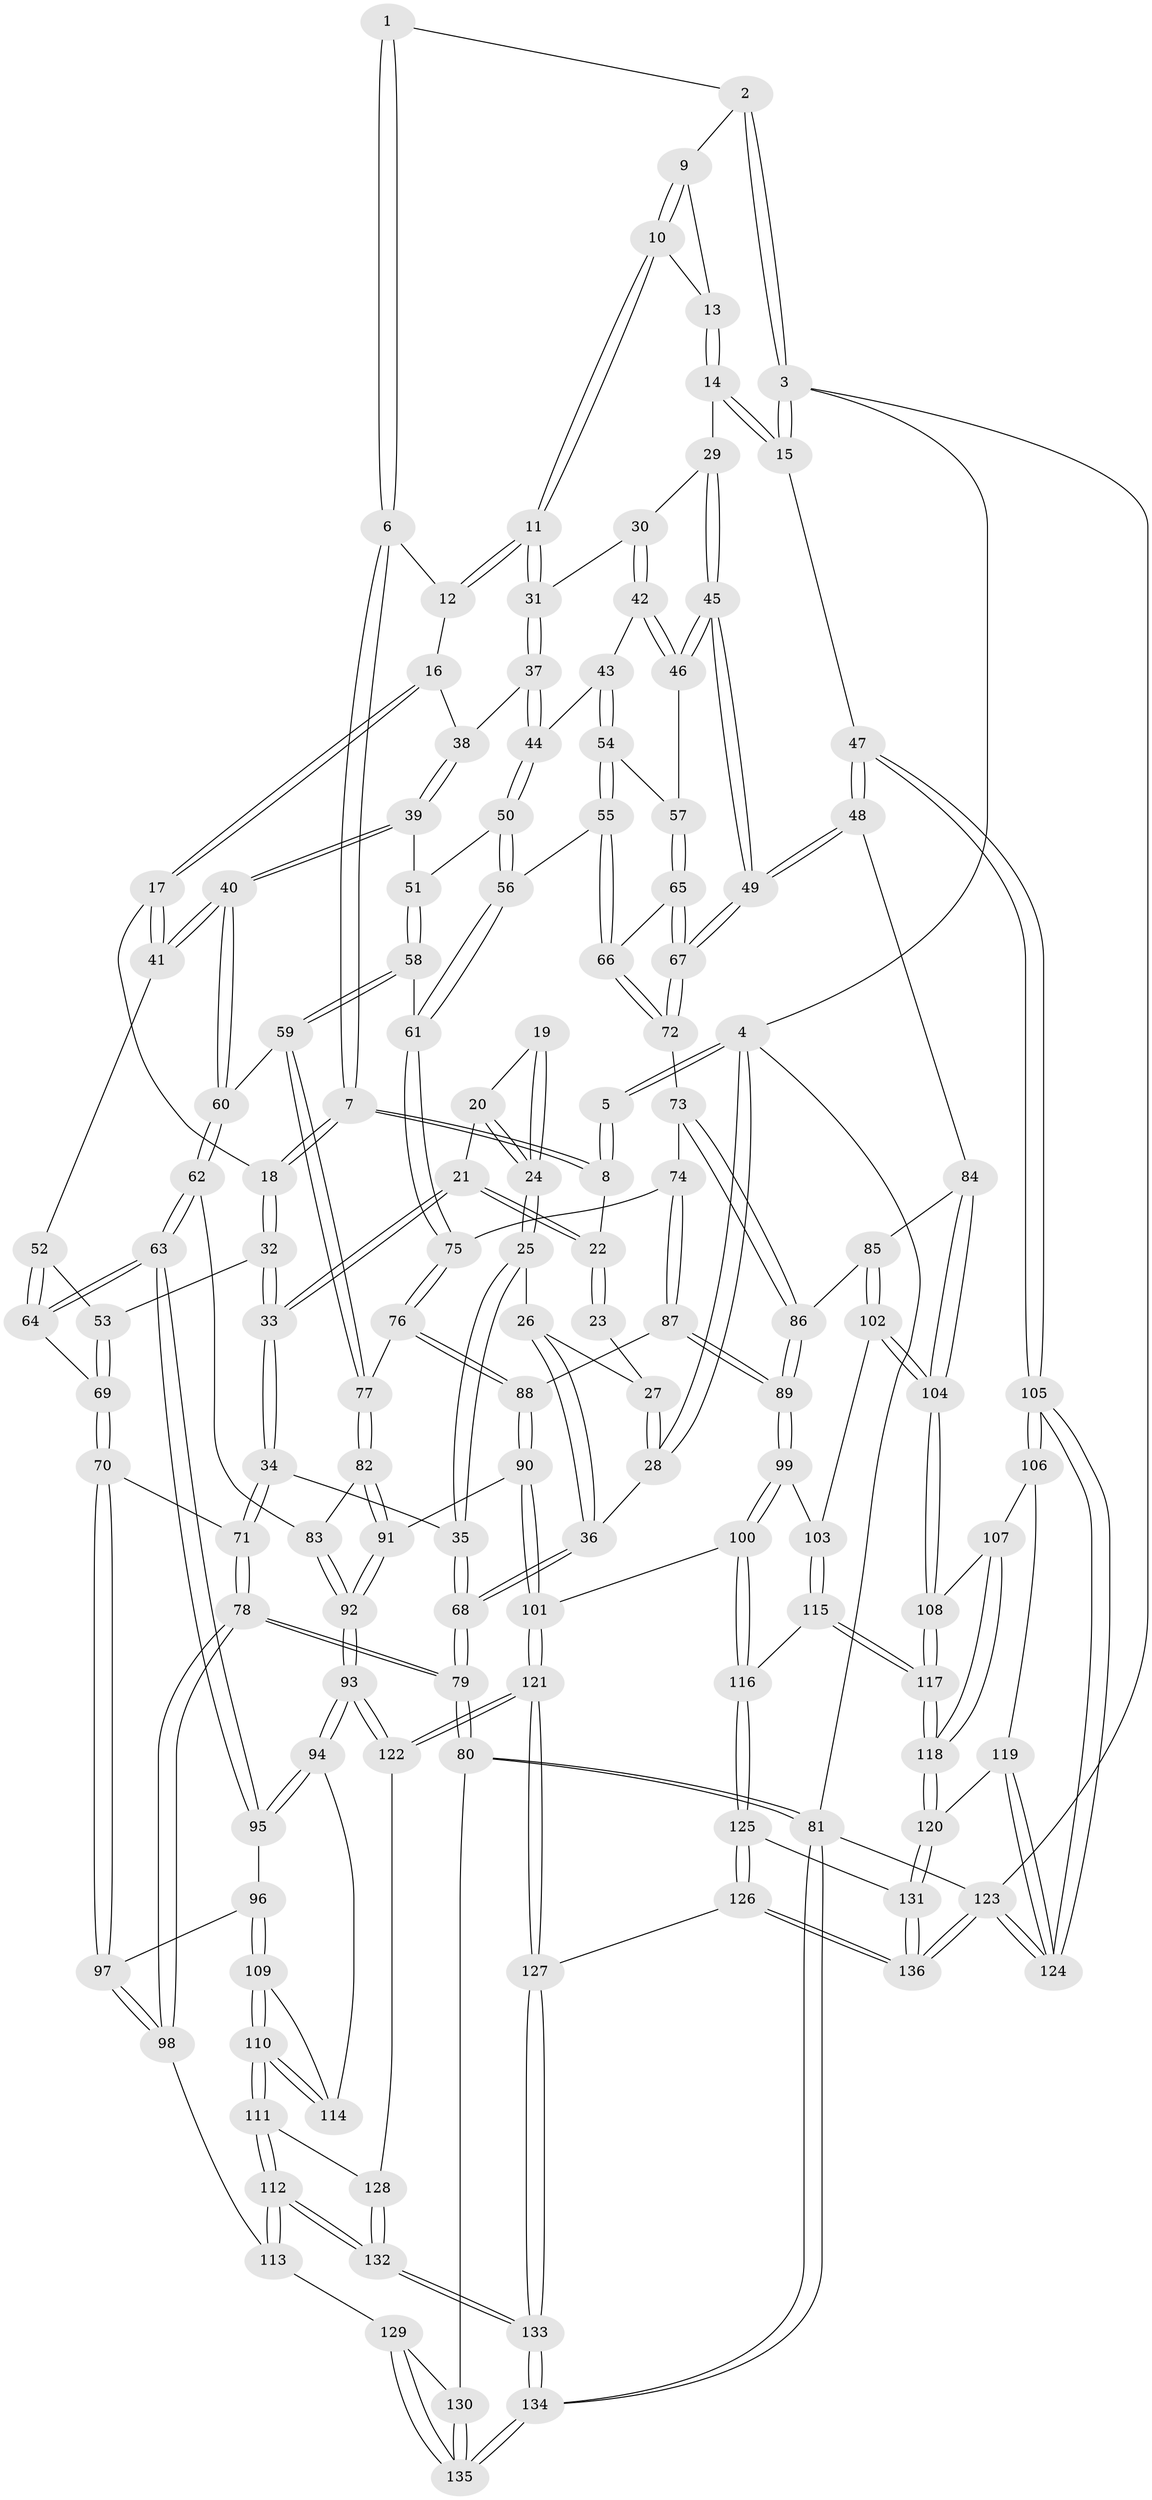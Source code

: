 // Generated by graph-tools (version 1.1) at 2025/27/03/09/25 03:27:13]
// undirected, 136 vertices, 337 edges
graph export_dot {
graph [start="1"]
  node [color=gray90,style=filled];
  1 [pos="+0.482550741678947+0"];
  2 [pos="+0.6734189414004537+0"];
  3 [pos="+1+0"];
  4 [pos="+0+0"];
  5 [pos="+0.30254002060886714+0"];
  6 [pos="+0.4669508946179988+0.05996739403419195"];
  7 [pos="+0.25220754954816876+0.1870389408449812"];
  8 [pos="+0.22571968013710755+0.16844724688494947"];
  9 [pos="+0.7032828258558068+0"];
  10 [pos="+0.7122774330387583+0.1592867033180189"];
  11 [pos="+0.7043358693619595+0.21286750451173467"];
  12 [pos="+0.476004638745454+0.14725034252858654"];
  13 [pos="+0.9411136321999084+0.12498163869832728"];
  14 [pos="+1+0.15398071893859164"];
  15 [pos="+1+0.03343788483807946"];
  16 [pos="+0.44564322606746026+0.2263824371902352"];
  17 [pos="+0.41240216439497107+0.26901290575681214"];
  18 [pos="+0.31154639515061505+0.25097967012830424"];
  19 [pos="+0.09617555060633713+0.2184366757550885"];
  20 [pos="+0.11801722463415298+0.27787631534648694"];
  21 [pos="+0.17630884001753155+0.2552006501707741"];
  22 [pos="+0.22313416644342335+0.169120645108897"];
  23 [pos="+0.0762152059037685+0.15291277030271302"];
  24 [pos="+0.0911477014193929+0.3198888089780983"];
  25 [pos="+0.07141501801875293+0.35403130477962796"];
  26 [pos="+0.05328797562625878+0.28450742811095175"];
  27 [pos="+0.04103043045006234+0.14322110551347694"];
  28 [pos="+0+0"];
  29 [pos="+0.8927953428458181+0.26363906154610095"];
  30 [pos="+0.8487461866861622+0.2614899073621863"];
  31 [pos="+0.7053421137854906+0.2178480056875147"];
  32 [pos="+0.23535365150008847+0.38584814528931954"];
  33 [pos="+0.16436120904436718+0.3966277792898362"];
  34 [pos="+0.12162863481653452+0.41789699588725804"];
  35 [pos="+0.06980996778889431+0.38476208868674494"];
  36 [pos="+0+0.22177324794653847"];
  37 [pos="+0.6906514668254166+0.2473456199872046"];
  38 [pos="+0.6197026754499078+0.273221101488862"];
  39 [pos="+0.5382727110629735+0.35148731935883637"];
  40 [pos="+0.49064924189609416+0.3769663963486144"];
  41 [pos="+0.43251447020818995+0.3229166300265077"];
  42 [pos="+0.8049427927358921+0.3666971265857342"];
  43 [pos="+0.7805162506191745+0.37594516585879373"];
  44 [pos="+0.694177599578977+0.2975697741304303"];
  45 [pos="+0.9214525430139348+0.38153470472674395"];
  46 [pos="+0.8586508186652004+0.3964607142604417"];
  47 [pos="+1+0.5473199251783352"];
  48 [pos="+1+0.5386305126959163"];
  49 [pos="+1+0.5126221938670515"];
  50 [pos="+0.6833203726680949+0.33821997410176513"];
  51 [pos="+0.6358299893267569+0.3800901827363168"];
  52 [pos="+0.3750249379152791+0.38761110883942756"];
  53 [pos="+0.24596233037622728+0.39447891800468027"];
  54 [pos="+0.7790732753546377+0.3899518406995253"];
  55 [pos="+0.7649142542925074+0.45162530035696824"];
  56 [pos="+0.716820543158408+0.45196195071644707"];
  57 [pos="+0.8426841705716159+0.4111914202869073"];
  58 [pos="+0.6127066630079276+0.43339219781642024"];
  59 [pos="+0.5313864682499763+0.4756894963490239"];
  60 [pos="+0.5132225216794383+0.46984232761024436"];
  61 [pos="+0.7048206428766726+0.4624158313597119"];
  62 [pos="+0.4413396402261963+0.530192608690237"];
  63 [pos="+0.3771407091698065+0.5479424035634748"];
  64 [pos="+0.34163731315506257+0.524827280234382"];
  65 [pos="+0.8105163993259573+0.4494281410023385"];
  66 [pos="+0.7781720836523668+0.45943371385504844"];
  67 [pos="+0.9356761421626946+0.5040886238368483"];
  68 [pos="+0+0.3918233272931769"];
  69 [pos="+0.3322336337792863+0.5226594396294468"];
  70 [pos="+0.18492985493235267+0.57454181237434"];
  71 [pos="+0.12658458346478224+0.549306127325906"];
  72 [pos="+0.7983827460548265+0.5262088414673227"];
  73 [pos="+0.7924729629099987+0.5416338929527563"];
  74 [pos="+0.7299223043213326+0.5534499787800627"];
  75 [pos="+0.6861610916246454+0.5136116994295763"];
  76 [pos="+0.6329128897376444+0.5417152902710848"];
  77 [pos="+0.594350457389669+0.5390574294838856"];
  78 [pos="+0+0.6946218083150496"];
  79 [pos="+0+0.7262748699299151"];
  80 [pos="+0+0.7668299125096786"];
  81 [pos="+0+1"];
  82 [pos="+0.5722815448007427+0.6331733939695128"];
  83 [pos="+0.4698470820671679+0.5725404882649261"];
  84 [pos="+1+0.5743499127340387"];
  85 [pos="+0.8959431694435387+0.6268758849426824"];
  86 [pos="+0.8280565715453942+0.6367305491758382"];
  87 [pos="+0.7144440509877187+0.6420608872221535"];
  88 [pos="+0.6943838646916984+0.6465700346708785"];
  89 [pos="+0.7959324548672714+0.6643319396770727"];
  90 [pos="+0.604440951593106+0.7250984642457585"];
  91 [pos="+0.5810802119048196+0.7274860272645837"];
  92 [pos="+0.5212271749876102+0.7679088443306162"];
  93 [pos="+0.5184424264099267+0.7706283369823316"];
  94 [pos="+0.509866572632692+0.7662672111136499"];
  95 [pos="+0.3694152635686403+0.6375845829727128"];
  96 [pos="+0.2867076545889329+0.706483975211077"];
  97 [pos="+0.2138351931263946+0.6421496314633363"];
  98 [pos="+0.131195557652572+0.7495021630471086"];
  99 [pos="+0.7960337144291834+0.6743242264785757"];
  100 [pos="+0.7546491528916134+0.8083040802004812"];
  101 [pos="+0.7479070868703003+0.8081882465772491"];
  102 [pos="+0.8886618340698129+0.7540504595138745"];
  103 [pos="+0.8761702120051014+0.7557543228508411"];
  104 [pos="+0.9144029853297628+0.7638072665646009"];
  105 [pos="+1+0.6824649766300219"];
  106 [pos="+0.949230358285215+0.7907839374755878"];
  107 [pos="+0.9483232005211675+0.7904194191248273"];
  108 [pos="+0.9247032325130632+0.77737871041049"];
  109 [pos="+0.28419999025300086+0.7393242538132616"];
  110 [pos="+0.2554005579597652+0.8159148119569793"];
  111 [pos="+0.2525658556408996+0.8213975377889169"];
  112 [pos="+0.25224879900086833+0.8216896783435556"];
  113 [pos="+0.2126078897710336+0.815301442088345"];
  114 [pos="+0.4714309644931606+0.765855872739267"];
  115 [pos="+0.795018021040867+0.8316465293345517"];
  116 [pos="+0.784379420972496+0.8302005898459153"];
  117 [pos="+0.8521192537945873+0.8646867431673163"];
  118 [pos="+0.8696008076973692+0.8828352034400915"];
  119 [pos="+0.9581677532579014+0.8644896097528466"];
  120 [pos="+0.8967851350230925+0.9163567194218951"];
  121 [pos="+0.5628081844940354+0.9899460732896114"];
  122 [pos="+0.5128663866765266+0.8215290920557589"];
  123 [pos="+1+1"];
  124 [pos="+1+0.8800689991932193"];
  125 [pos="+0.7605549998500818+0.9306947014813791"];
  126 [pos="+0.6526226316443096+1"];
  127 [pos="+0.5671070361399035+1"];
  128 [pos="+0.4034364720811642+0.8514154249244477"];
  129 [pos="+0.1178197120480408+0.8792867426437964"];
  130 [pos="+0.022114260883509013+0.8679472871068442"];
  131 [pos="+0.897945641063179+0.9293151445047263"];
  132 [pos="+0.28317684693057193+1"];
  133 [pos="+0.2822229805747112+1"];
  134 [pos="+0.2566375201618394+1"];
  135 [pos="+0.22610869451499005+1"];
  136 [pos="+0.9741735610924381+1"];
  1 -- 2;
  1 -- 6;
  1 -- 6;
  2 -- 3;
  2 -- 3;
  2 -- 9;
  3 -- 4;
  3 -- 15;
  3 -- 15;
  3 -- 123;
  4 -- 5;
  4 -- 5;
  4 -- 28;
  4 -- 28;
  4 -- 81;
  5 -- 8;
  5 -- 8;
  6 -- 7;
  6 -- 7;
  6 -- 12;
  7 -- 8;
  7 -- 8;
  7 -- 18;
  7 -- 18;
  8 -- 22;
  9 -- 10;
  9 -- 10;
  9 -- 13;
  10 -- 11;
  10 -- 11;
  10 -- 13;
  11 -- 12;
  11 -- 12;
  11 -- 31;
  11 -- 31;
  12 -- 16;
  13 -- 14;
  13 -- 14;
  14 -- 15;
  14 -- 15;
  14 -- 29;
  15 -- 47;
  16 -- 17;
  16 -- 17;
  16 -- 38;
  17 -- 18;
  17 -- 41;
  17 -- 41;
  18 -- 32;
  18 -- 32;
  19 -- 20;
  19 -- 24;
  19 -- 24;
  20 -- 21;
  20 -- 24;
  20 -- 24;
  21 -- 22;
  21 -- 22;
  21 -- 33;
  21 -- 33;
  22 -- 23;
  22 -- 23;
  23 -- 27;
  24 -- 25;
  24 -- 25;
  25 -- 26;
  25 -- 35;
  25 -- 35;
  26 -- 27;
  26 -- 36;
  26 -- 36;
  27 -- 28;
  27 -- 28;
  28 -- 36;
  29 -- 30;
  29 -- 45;
  29 -- 45;
  30 -- 31;
  30 -- 42;
  30 -- 42;
  31 -- 37;
  31 -- 37;
  32 -- 33;
  32 -- 33;
  32 -- 53;
  33 -- 34;
  33 -- 34;
  34 -- 35;
  34 -- 71;
  34 -- 71;
  35 -- 68;
  35 -- 68;
  36 -- 68;
  36 -- 68;
  37 -- 38;
  37 -- 44;
  37 -- 44;
  38 -- 39;
  38 -- 39;
  39 -- 40;
  39 -- 40;
  39 -- 51;
  40 -- 41;
  40 -- 41;
  40 -- 60;
  40 -- 60;
  41 -- 52;
  42 -- 43;
  42 -- 46;
  42 -- 46;
  43 -- 44;
  43 -- 54;
  43 -- 54;
  44 -- 50;
  44 -- 50;
  45 -- 46;
  45 -- 46;
  45 -- 49;
  45 -- 49;
  46 -- 57;
  47 -- 48;
  47 -- 48;
  47 -- 105;
  47 -- 105;
  48 -- 49;
  48 -- 49;
  48 -- 84;
  49 -- 67;
  49 -- 67;
  50 -- 51;
  50 -- 56;
  50 -- 56;
  51 -- 58;
  51 -- 58;
  52 -- 53;
  52 -- 64;
  52 -- 64;
  53 -- 69;
  53 -- 69;
  54 -- 55;
  54 -- 55;
  54 -- 57;
  55 -- 56;
  55 -- 66;
  55 -- 66;
  56 -- 61;
  56 -- 61;
  57 -- 65;
  57 -- 65;
  58 -- 59;
  58 -- 59;
  58 -- 61;
  59 -- 60;
  59 -- 77;
  59 -- 77;
  60 -- 62;
  60 -- 62;
  61 -- 75;
  61 -- 75;
  62 -- 63;
  62 -- 63;
  62 -- 83;
  63 -- 64;
  63 -- 64;
  63 -- 95;
  63 -- 95;
  64 -- 69;
  65 -- 66;
  65 -- 67;
  65 -- 67;
  66 -- 72;
  66 -- 72;
  67 -- 72;
  67 -- 72;
  68 -- 79;
  68 -- 79;
  69 -- 70;
  69 -- 70;
  70 -- 71;
  70 -- 97;
  70 -- 97;
  71 -- 78;
  71 -- 78;
  72 -- 73;
  73 -- 74;
  73 -- 86;
  73 -- 86;
  74 -- 75;
  74 -- 87;
  74 -- 87;
  75 -- 76;
  75 -- 76;
  76 -- 77;
  76 -- 88;
  76 -- 88;
  77 -- 82;
  77 -- 82;
  78 -- 79;
  78 -- 79;
  78 -- 98;
  78 -- 98;
  79 -- 80;
  79 -- 80;
  80 -- 81;
  80 -- 81;
  80 -- 130;
  81 -- 134;
  81 -- 134;
  81 -- 123;
  82 -- 83;
  82 -- 91;
  82 -- 91;
  83 -- 92;
  83 -- 92;
  84 -- 85;
  84 -- 104;
  84 -- 104;
  85 -- 86;
  85 -- 102;
  85 -- 102;
  86 -- 89;
  86 -- 89;
  87 -- 88;
  87 -- 89;
  87 -- 89;
  88 -- 90;
  88 -- 90;
  89 -- 99;
  89 -- 99;
  90 -- 91;
  90 -- 101;
  90 -- 101;
  91 -- 92;
  91 -- 92;
  92 -- 93;
  92 -- 93;
  93 -- 94;
  93 -- 94;
  93 -- 122;
  93 -- 122;
  94 -- 95;
  94 -- 95;
  94 -- 114;
  95 -- 96;
  96 -- 97;
  96 -- 109;
  96 -- 109;
  97 -- 98;
  97 -- 98;
  98 -- 113;
  99 -- 100;
  99 -- 100;
  99 -- 103;
  100 -- 101;
  100 -- 116;
  100 -- 116;
  101 -- 121;
  101 -- 121;
  102 -- 103;
  102 -- 104;
  102 -- 104;
  103 -- 115;
  103 -- 115;
  104 -- 108;
  104 -- 108;
  105 -- 106;
  105 -- 106;
  105 -- 124;
  105 -- 124;
  106 -- 107;
  106 -- 119;
  107 -- 108;
  107 -- 118;
  107 -- 118;
  108 -- 117;
  108 -- 117;
  109 -- 110;
  109 -- 110;
  109 -- 114;
  110 -- 111;
  110 -- 111;
  110 -- 114;
  110 -- 114;
  111 -- 112;
  111 -- 112;
  111 -- 128;
  112 -- 113;
  112 -- 113;
  112 -- 132;
  112 -- 132;
  113 -- 129;
  115 -- 116;
  115 -- 117;
  115 -- 117;
  116 -- 125;
  116 -- 125;
  117 -- 118;
  117 -- 118;
  118 -- 120;
  118 -- 120;
  119 -- 120;
  119 -- 124;
  119 -- 124;
  120 -- 131;
  120 -- 131;
  121 -- 122;
  121 -- 122;
  121 -- 127;
  121 -- 127;
  122 -- 128;
  123 -- 124;
  123 -- 124;
  123 -- 136;
  123 -- 136;
  125 -- 126;
  125 -- 126;
  125 -- 131;
  126 -- 127;
  126 -- 136;
  126 -- 136;
  127 -- 133;
  127 -- 133;
  128 -- 132;
  128 -- 132;
  129 -- 130;
  129 -- 135;
  129 -- 135;
  130 -- 135;
  130 -- 135;
  131 -- 136;
  131 -- 136;
  132 -- 133;
  132 -- 133;
  133 -- 134;
  133 -- 134;
  134 -- 135;
  134 -- 135;
}
